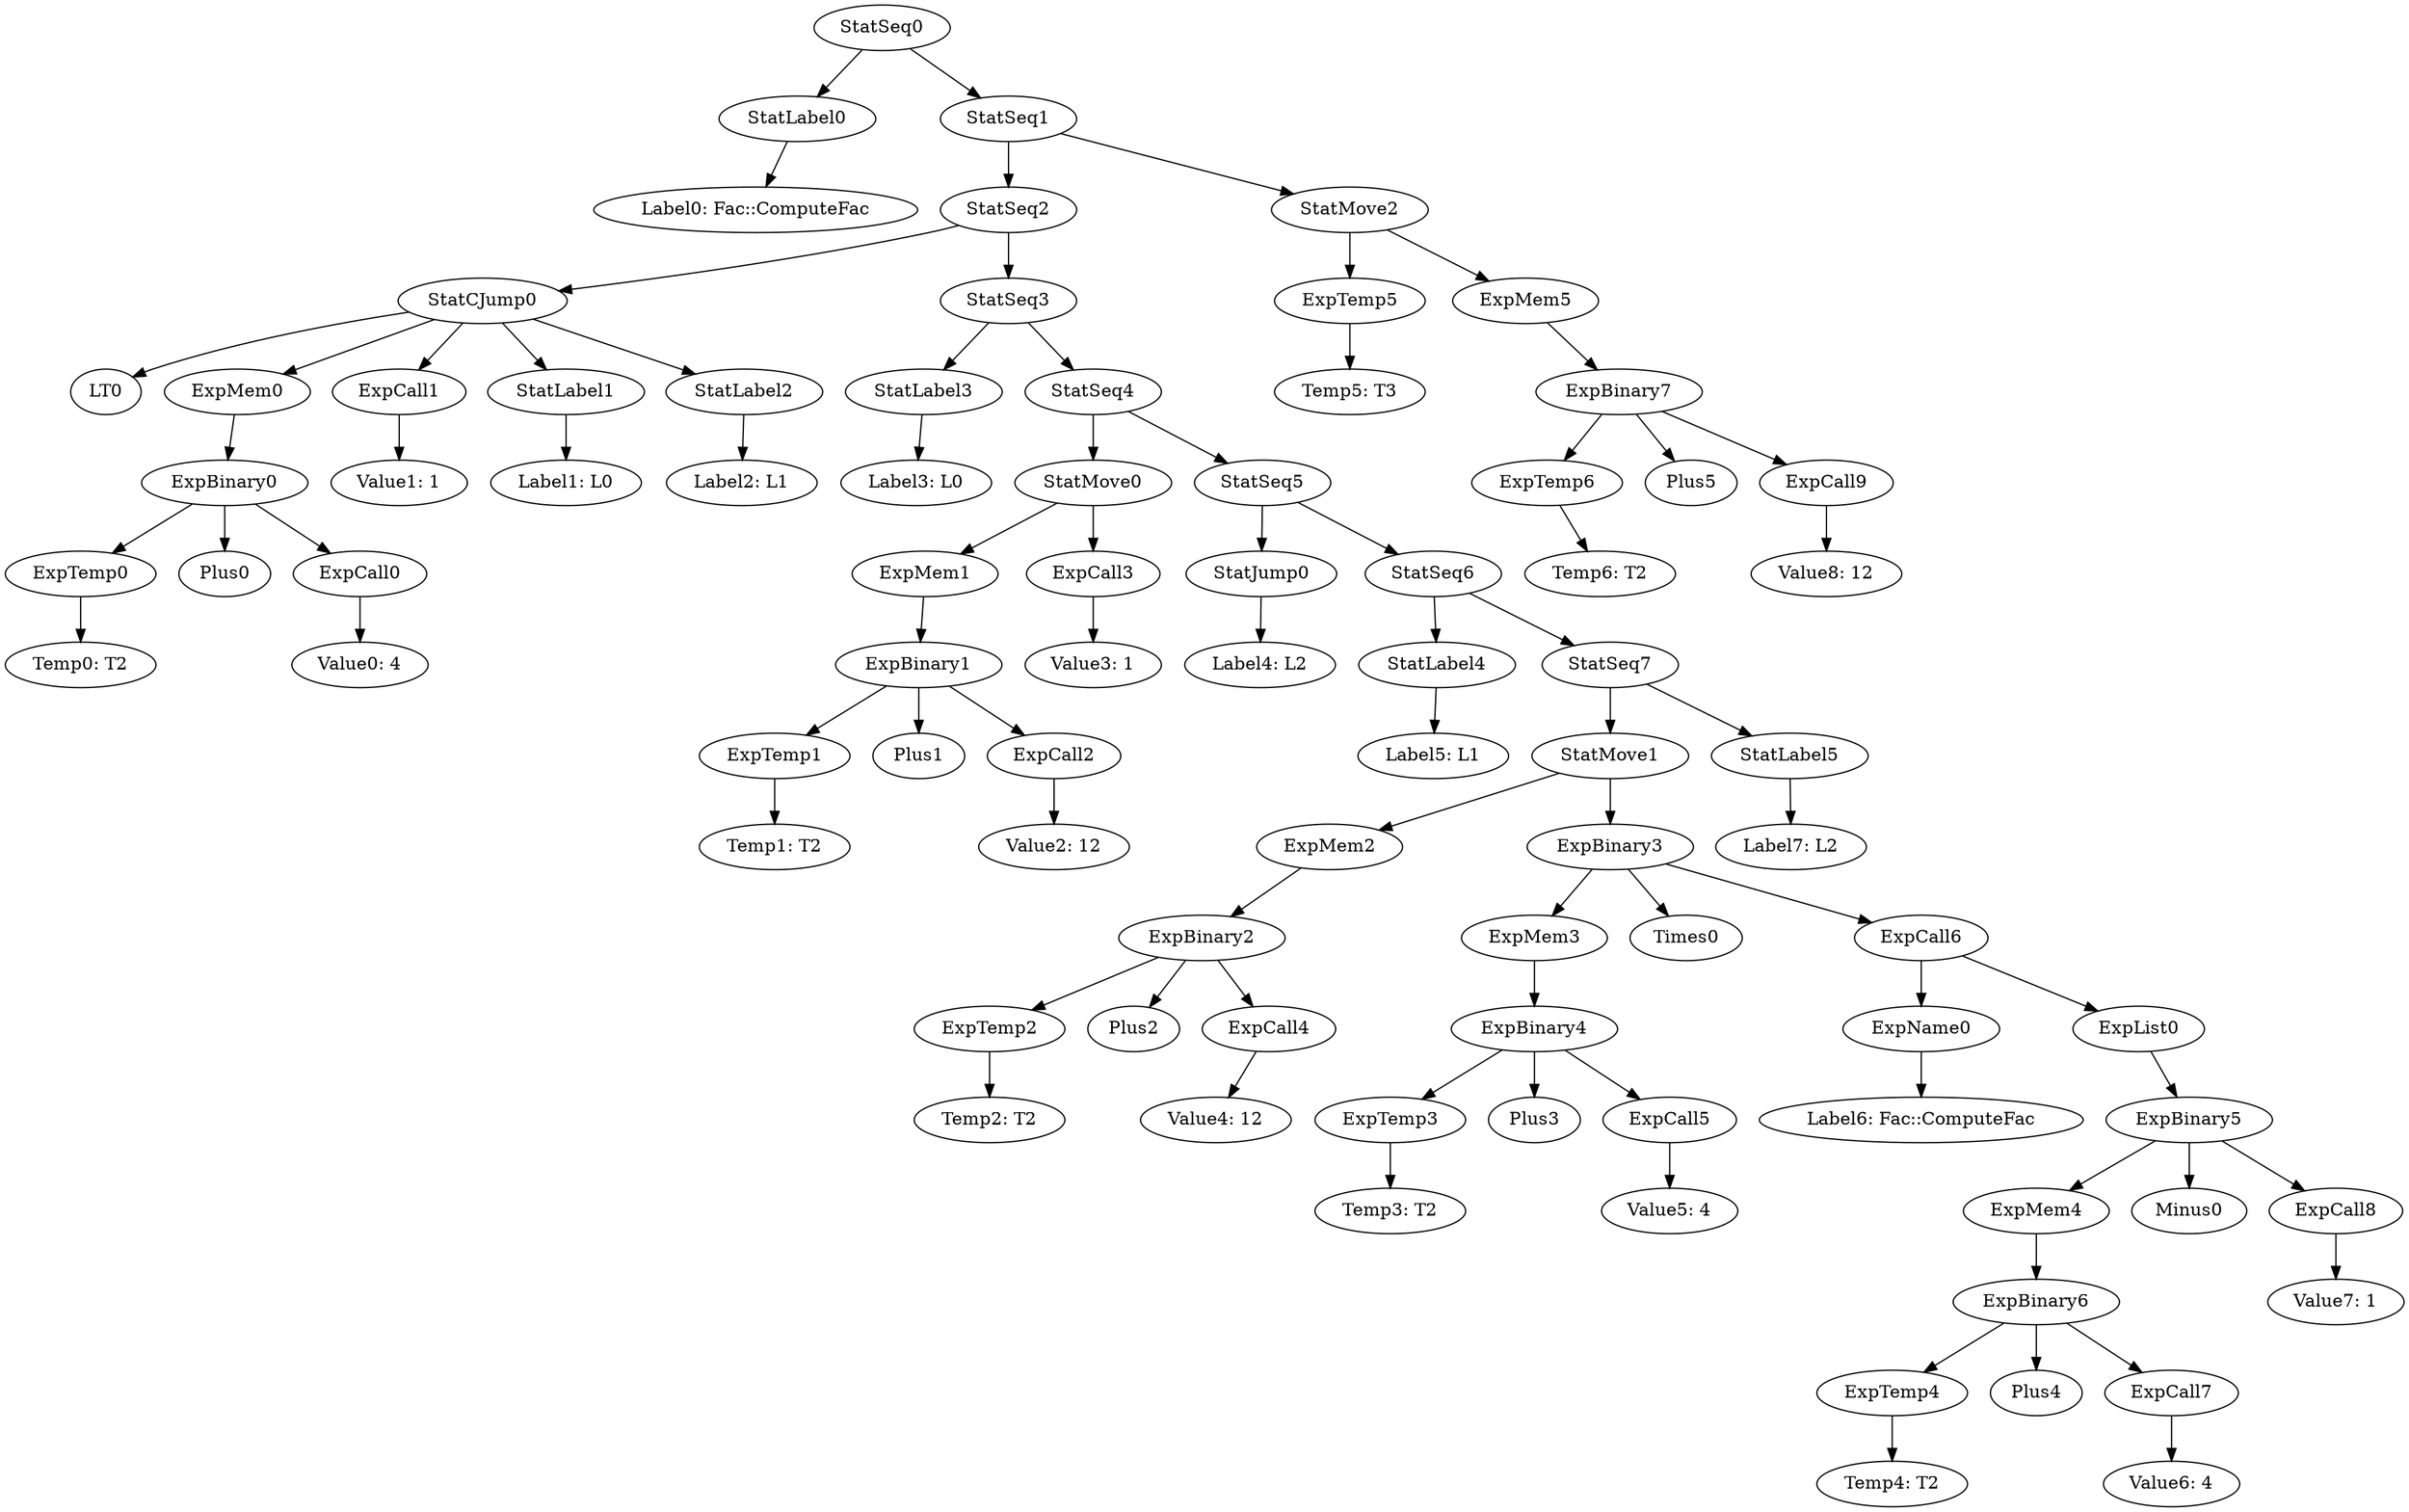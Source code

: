 digraph {
	ordering = out;
	ExpCall9 -> "Value8: 12";
	ExpBinary7 -> ExpTemp6;
	ExpBinary7 -> Plus5;
	ExpBinary7 -> ExpCall9;
	ExpTemp6 -> "Temp6: T2";
	StatMove2 -> ExpTemp5;
	StatMove2 -> ExpMem5;
	StatMove1 -> ExpMem2;
	StatMove1 -> ExpBinary3;
	ExpMem1 -> ExpBinary1;
	StatSeq4 -> StatMove0;
	StatSeq4 -> StatSeq5;
	ExpCall0 -> "Value0: 4";
	StatLabel1 -> "Label1: L0";
	ExpMem2 -> ExpBinary2;
	StatMove0 -> ExpMem1;
	StatMove0 -> ExpCall3;
	ExpCall2 -> "Value2: 12";
	ExpCall7 -> "Value6: 4";
	StatSeq3 -> StatLabel3;
	StatSeq3 -> StatSeq4;
	ExpTemp1 -> "Temp1: T2";
	StatSeq0 -> StatLabel0;
	StatSeq0 -> StatSeq1;
	StatLabel3 -> "Label3: L0";
	StatSeq2 -> StatCJump0;
	StatSeq2 -> StatSeq3;
	ExpTemp0 -> "Temp0: T2";
	StatSeq5 -> StatJump0;
	StatSeq5 -> StatSeq6;
	StatLabel4 -> "Label5: L1";
	StatSeq7 -> StatMove1;
	StatSeq7 -> StatLabel5;
	ExpBinary0 -> ExpTemp0;
	ExpBinary0 -> Plus0;
	ExpBinary0 -> ExpCall0;
	ExpMem4 -> ExpBinary6;
	StatJump0 -> "Label4: L2";
	ExpCall1 -> "Value1: 1";
	ExpCall3 -> "Value3: 1";
	ExpBinary1 -> ExpTemp1;
	ExpBinary1 -> Plus1;
	ExpBinary1 -> ExpCall2;
	ExpCall8 -> "Value7: 1";
	ExpMem0 -> ExpBinary0;
	ExpBinary6 -> ExpTemp4;
	ExpBinary6 -> Plus4;
	ExpBinary6 -> ExpCall7;
	StatSeq6 -> StatLabel4;
	StatSeq6 -> StatSeq7;
	ExpTemp3 -> "Temp3: T2";
	ExpTemp2 -> "Temp2: T2";
	ExpMem5 -> ExpBinary7;
	StatLabel0 -> "Label0: Fac::ComputeFac";
	ExpBinary2 -> ExpTemp2;
	ExpBinary2 -> Plus2;
	ExpBinary2 -> ExpCall4;
	ExpTemp5 -> "Temp5: T3";
	StatLabel5 -> "Label7: L2";
	StatLabel2 -> "Label2: L1";
	ExpCall4 -> "Value4: 12";
	ExpCall5 -> "Value5: 4";
	ExpBinary4 -> ExpTemp3;
	ExpBinary4 -> Plus3;
	ExpBinary4 -> ExpCall5;
	ExpCall6 -> ExpName0;
	ExpCall6 -> ExpList0;
	ExpMem3 -> ExpBinary4;
	ExpBinary3 -> ExpMem3;
	ExpBinary3 -> Times0;
	ExpBinary3 -> ExpCall6;
	ExpName0 -> "Label6: Fac::ComputeFac";
	ExpTemp4 -> "Temp4: T2";
	ExpBinary5 -> ExpMem4;
	ExpBinary5 -> Minus0;
	ExpBinary5 -> ExpCall8;
	StatCJump0 -> LT0;
	StatCJump0 -> ExpMem0;
	StatCJump0 -> ExpCall1;
	StatCJump0 -> StatLabel1;
	StatCJump0 -> StatLabel2;
	ExpList0 -> ExpBinary5;
	StatSeq1 -> StatSeq2;
	StatSeq1 -> StatMove2;
}

